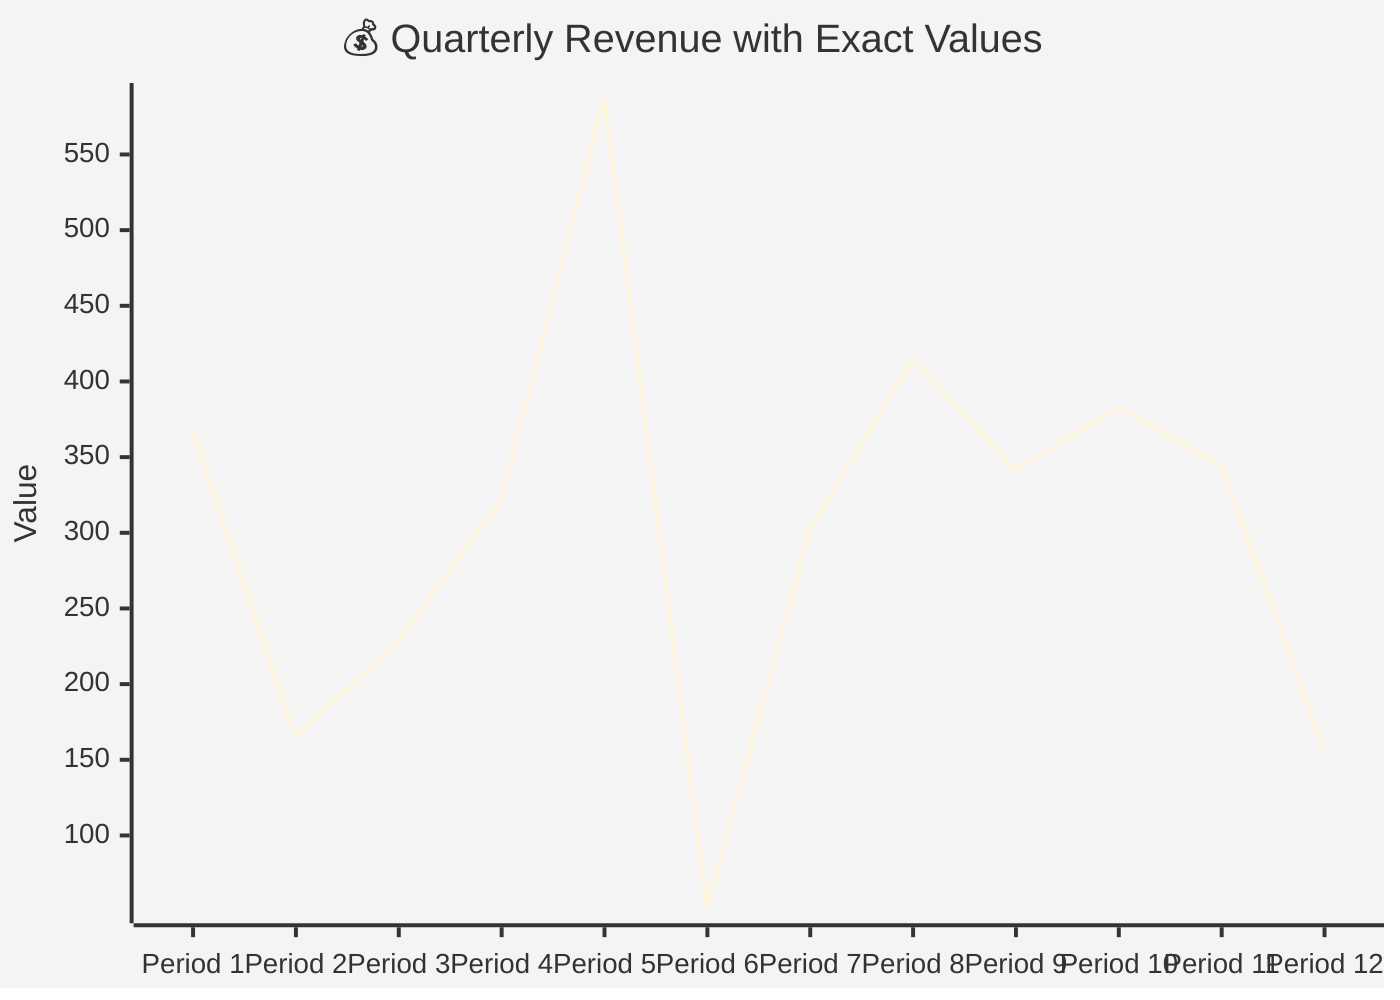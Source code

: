 %%{init: {'theme':'base'}}%%
xychart-beta
    title "💰 Quarterly Revenue with Exact Values"
    x-axis ["Period 1", "Period 2", "Period 3", "Period 4", "Period 5", "Period 6", "Period 7", "Period 8", "Period 9", "Period 10", "Period 11", "Period 12"]
    y-axis "Value"
    line [367.39, 164.86, 228.18, 321.62, 586.75, 52.39, 302.01, 414.32, 341.42, 382.44, 344.62, 155.93]